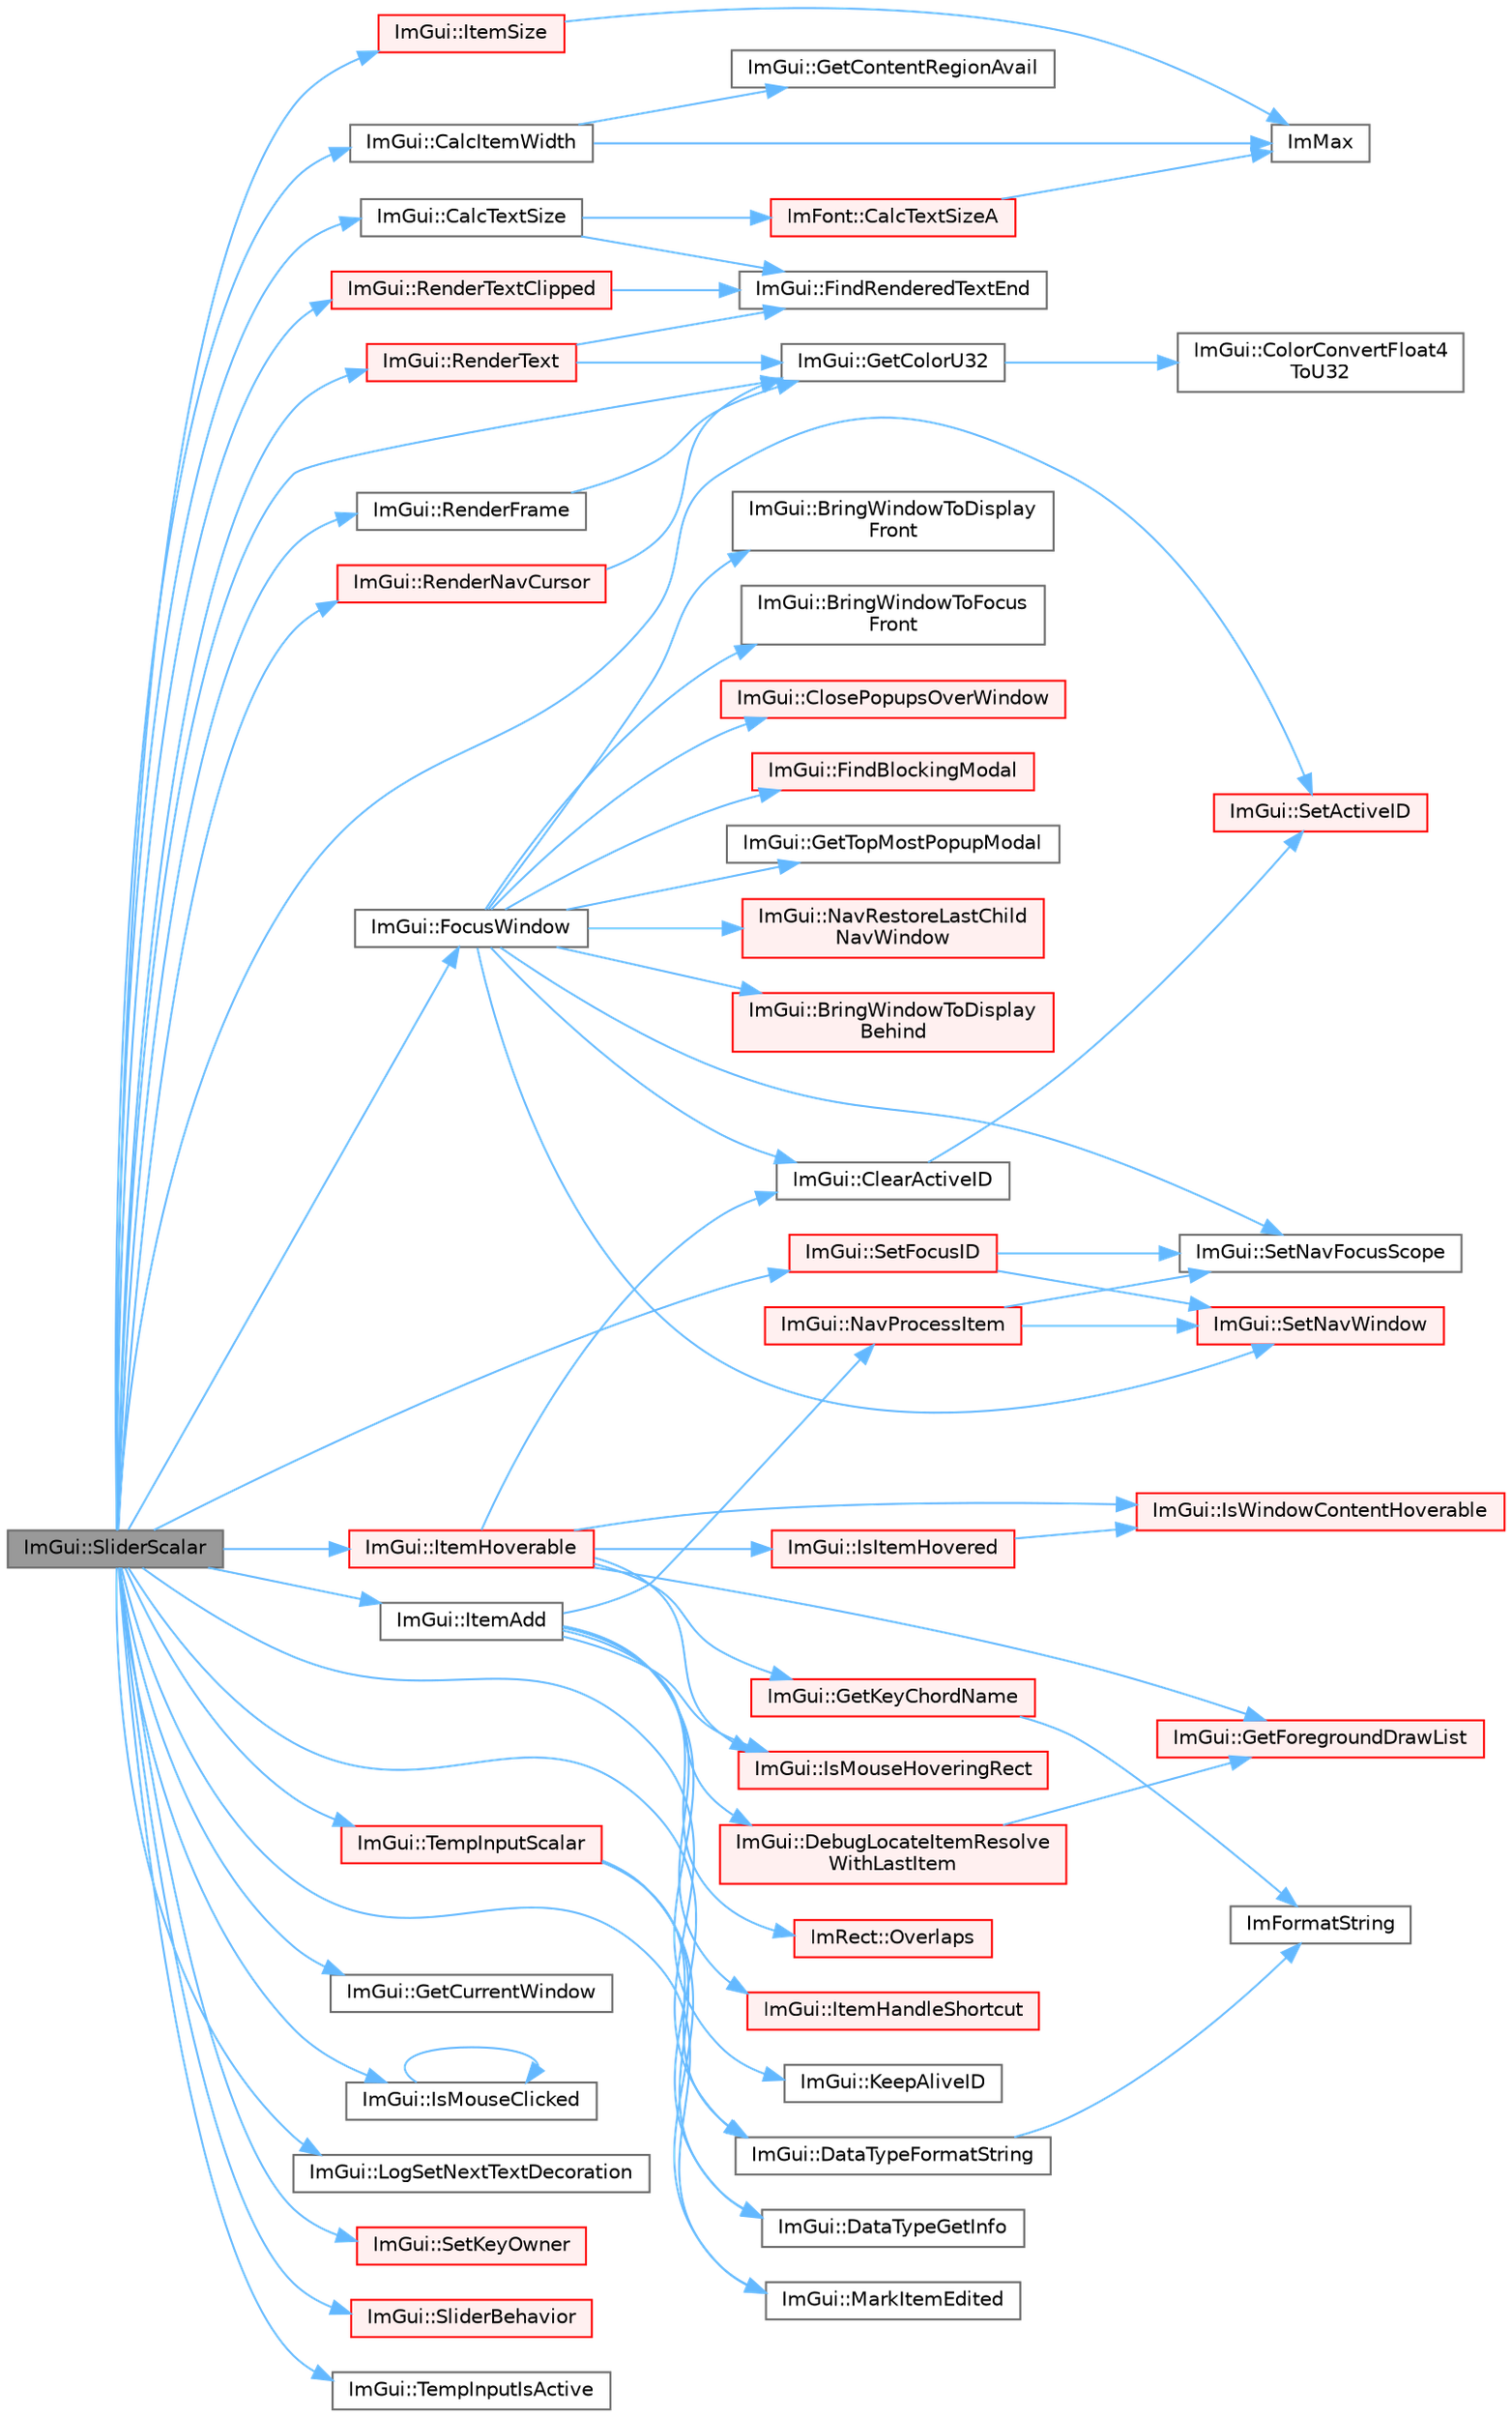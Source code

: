 digraph "ImGui::SliderScalar"
{
 // LATEX_PDF_SIZE
  bgcolor="transparent";
  edge [fontname=Helvetica,fontsize=10,labelfontname=Helvetica,labelfontsize=10];
  node [fontname=Helvetica,fontsize=10,shape=box,height=0.2,width=0.4];
  rankdir="LR";
  Node1 [id="Node000001",label="ImGui::SliderScalar",height=0.2,width=0.4,color="gray40", fillcolor="grey60", style="filled", fontcolor="black",tooltip=" "];
  Node1 -> Node2 [id="edge71_Node000001_Node000002",color="steelblue1",style="solid",tooltip=" "];
  Node2 [id="Node000002",label="ImGui::CalcItemWidth",height=0.2,width=0.4,color="grey40", fillcolor="white", style="filled",URL="$namespace_im_gui.html#ab3b3ba92ebd8bca4a552dd93321a1994",tooltip=" "];
  Node2 -> Node3 [id="edge72_Node000002_Node000003",color="steelblue1",style="solid",tooltip=" "];
  Node3 [id="Node000003",label="ImGui::GetContentRegionAvail",height=0.2,width=0.4,color="grey40", fillcolor="white", style="filled",URL="$namespace_im_gui.html#a410c8e19b2fea8b52746ca11b3930301",tooltip=" "];
  Node2 -> Node4 [id="edge73_Node000002_Node000004",color="steelblue1",style="solid",tooltip=" "];
  Node4 [id="Node000004",label="ImMax",height=0.2,width=0.4,color="grey40", fillcolor="white", style="filled",URL="$imgui__internal_8h.html#a7667efd95147d0422f140917c71a9226",tooltip=" "];
  Node1 -> Node5 [id="edge74_Node000001_Node000005",color="steelblue1",style="solid",tooltip=" "];
  Node5 [id="Node000005",label="ImGui::CalcTextSize",height=0.2,width=0.4,color="grey40", fillcolor="white", style="filled",URL="$namespace_im_gui.html#a848b9db6cc4a186751c0ecebcaadc33b",tooltip=" "];
  Node5 -> Node6 [id="edge75_Node000005_Node000006",color="steelblue1",style="solid",tooltip=" "];
  Node6 [id="Node000006",label="ImFont::CalcTextSizeA",height=0.2,width=0.4,color="red", fillcolor="#FFF0F0", style="filled",URL="$struct_im_font.html#a418146c00c3dee351a411b952cce5175",tooltip=" "];
  Node6 -> Node4 [id="edge76_Node000006_Node000004",color="steelblue1",style="solid",tooltip=" "];
  Node5 -> Node13 [id="edge77_Node000005_Node000013",color="steelblue1",style="solid",tooltip=" "];
  Node13 [id="Node000013",label="ImGui::FindRenderedTextEnd",height=0.2,width=0.4,color="grey40", fillcolor="white", style="filled",URL="$namespace_im_gui.html#a7671e1dbc803a31b06081b52a771d83f",tooltip=" "];
  Node1 -> Node14 [id="edge78_Node000001_Node000014",color="steelblue1",style="solid",tooltip=" "];
  Node14 [id="Node000014",label="ImGui::DataTypeFormatString",height=0.2,width=0.4,color="grey40", fillcolor="white", style="filled",URL="$namespace_im_gui.html#a5fda8e22d0e4721940aefcb7232b1f82",tooltip=" "];
  Node14 -> Node15 [id="edge79_Node000014_Node000015",color="steelblue1",style="solid",tooltip=" "];
  Node15 [id="Node000015",label="ImFormatString",height=0.2,width=0.4,color="grey40", fillcolor="white", style="filled",URL="$imgui_8cpp.html#a75ccaf7d676b1f567ba888ae42ac3809",tooltip=" "];
  Node1 -> Node16 [id="edge80_Node000001_Node000016",color="steelblue1",style="solid",tooltip=" "];
  Node16 [id="Node000016",label="ImGui::DataTypeGetInfo",height=0.2,width=0.4,color="grey40", fillcolor="white", style="filled",URL="$namespace_im_gui.html#a5b25ed1443e5a28d5a5725892e896578",tooltip=" "];
  Node1 -> Node17 [id="edge81_Node000001_Node000017",color="steelblue1",style="solid",tooltip=" "];
  Node17 [id="Node000017",label="ImGui::FocusWindow",height=0.2,width=0.4,color="grey40", fillcolor="white", style="filled",URL="$namespace_im_gui.html#a27aa6f2f3aa11778c6d023b1b223f262",tooltip=" "];
  Node17 -> Node18 [id="edge82_Node000017_Node000018",color="steelblue1",style="solid",tooltip=" "];
  Node18 [id="Node000018",label="ImGui::BringWindowToDisplay\lBehind",height=0.2,width=0.4,color="red", fillcolor="#FFF0F0", style="filled",URL="$namespace_im_gui.html#a8cae2f7a08f820a8d5349d1964603b20",tooltip=" "];
  Node17 -> Node20 [id="edge83_Node000017_Node000020",color="steelblue1",style="solid",tooltip=" "];
  Node20 [id="Node000020",label="ImGui::BringWindowToDisplay\lFront",height=0.2,width=0.4,color="grey40", fillcolor="white", style="filled",URL="$namespace_im_gui.html#a1f7b95f36d03751c928af7b1b745e959",tooltip=" "];
  Node17 -> Node21 [id="edge84_Node000017_Node000021",color="steelblue1",style="solid",tooltip=" "];
  Node21 [id="Node000021",label="ImGui::BringWindowToFocus\lFront",height=0.2,width=0.4,color="grey40", fillcolor="white", style="filled",URL="$namespace_im_gui.html#affe95a2dc969f0d15fbd4b588c94ac1a",tooltip=" "];
  Node17 -> Node22 [id="edge85_Node000017_Node000022",color="steelblue1",style="solid",tooltip=" "];
  Node22 [id="Node000022",label="ImGui::ClearActiveID",height=0.2,width=0.4,color="grey40", fillcolor="white", style="filled",URL="$namespace_im_gui.html#a17ff60ad1e2669130ac38a04d16eb354",tooltip=" "];
  Node22 -> Node23 [id="edge86_Node000022_Node000023",color="steelblue1",style="solid",tooltip=" "];
  Node23 [id="Node000023",label="ImGui::SetActiveID",height=0.2,width=0.4,color="red", fillcolor="#FFF0F0", style="filled",URL="$namespace_im_gui.html#a27b8ace13a8c421ee8405f0cbebe4ead",tooltip=" "];
  Node17 -> Node25 [id="edge87_Node000017_Node000025",color="steelblue1",style="solid",tooltip=" "];
  Node25 [id="Node000025",label="ImGui::ClosePopupsOverWindow",height=0.2,width=0.4,color="red", fillcolor="#FFF0F0", style="filled",URL="$namespace_im_gui.html#a0076b153c697cb85e263fcbd59340bce",tooltip=" "];
  Node17 -> Node30 [id="edge88_Node000017_Node000030",color="steelblue1",style="solid",tooltip=" "];
  Node30 [id="Node000030",label="ImGui::FindBlockingModal",height=0.2,width=0.4,color="red", fillcolor="#FFF0F0", style="filled",URL="$namespace_im_gui.html#a196705a4195b41a57470ef6553cb440c",tooltip=" "];
  Node17 -> Node31 [id="edge89_Node000017_Node000031",color="steelblue1",style="solid",tooltip=" "];
  Node31 [id="Node000031",label="ImGui::GetTopMostPopupModal",height=0.2,width=0.4,color="grey40", fillcolor="white", style="filled",URL="$namespace_im_gui.html#a6b905269b079f5e07755db52cc6e52df",tooltip=" "];
  Node17 -> Node32 [id="edge90_Node000017_Node000032",color="steelblue1",style="solid",tooltip=" "];
  Node32 [id="Node000032",label="ImGui::NavRestoreLastChild\lNavWindow",height=0.2,width=0.4,color="red", fillcolor="#FFF0F0", style="filled",URL="$namespace_im_gui.html#ae9ed208c0b64e4919e5de1cb83b2db2a",tooltip=" "];
  Node17 -> Node34 [id="edge91_Node000017_Node000034",color="steelblue1",style="solid",tooltip=" "];
  Node34 [id="Node000034",label="ImGui::SetNavFocusScope",height=0.2,width=0.4,color="grey40", fillcolor="white", style="filled",URL="$namespace_im_gui.html#ada2736a9b034b93ba877f46577bc5e8b",tooltip=" "];
  Node17 -> Node35 [id="edge92_Node000017_Node000035",color="steelblue1",style="solid",tooltip=" "];
  Node35 [id="Node000035",label="ImGui::SetNavWindow",height=0.2,width=0.4,color="red", fillcolor="#FFF0F0", style="filled",URL="$namespace_im_gui.html#aa422c756f467e650d67b4fb1b74ff5a1",tooltip=" "];
  Node1 -> Node37 [id="edge93_Node000001_Node000037",color="steelblue1",style="solid",tooltip=" "];
  Node37 [id="Node000037",label="ImGui::GetColorU32",height=0.2,width=0.4,color="grey40", fillcolor="white", style="filled",URL="$namespace_im_gui.html#a0de2d9bd347d9866511eb8d014e62556",tooltip=" "];
  Node37 -> Node38 [id="edge94_Node000037_Node000038",color="steelblue1",style="solid",tooltip=" "];
  Node38 [id="Node000038",label="ImGui::ColorConvertFloat4\lToU32",height=0.2,width=0.4,color="grey40", fillcolor="white", style="filled",URL="$namespace_im_gui.html#abe2691de0b1a71c774ab24cc91564a94",tooltip=" "];
  Node1 -> Node39 [id="edge95_Node000001_Node000039",color="steelblue1",style="solid",tooltip=" "];
  Node39 [id="Node000039",label="ImGui::GetCurrentWindow",height=0.2,width=0.4,color="grey40", fillcolor="white", style="filled",URL="$namespace_im_gui.html#ac452417b5004ca16a814a72cff153526",tooltip=" "];
  Node1 -> Node40 [id="edge96_Node000001_Node000040",color="steelblue1",style="solid",tooltip=" "];
  Node40 [id="Node000040",label="ImGui::IsMouseClicked",height=0.2,width=0.4,color="grey40", fillcolor="white", style="filled",URL="$namespace_im_gui.html#a2d430db9485d0b3d86d51d5436225495",tooltip=" "];
  Node40 -> Node40 [id="edge97_Node000040_Node000040",color="steelblue1",style="solid",tooltip=" "];
  Node1 -> Node41 [id="edge98_Node000001_Node000041",color="steelblue1",style="solid",tooltip=" "];
  Node41 [id="Node000041",label="ImGui::ItemAdd",height=0.2,width=0.4,color="grey40", fillcolor="white", style="filled",URL="$namespace_im_gui.html#a0c2ccafc8d403c02a6590ac21157b9ac",tooltip=" "];
  Node41 -> Node42 [id="edge99_Node000041_Node000042",color="steelblue1",style="solid",tooltip=" "];
  Node42 [id="Node000042",label="ImGui::DebugLocateItemResolve\lWithLastItem",height=0.2,width=0.4,color="red", fillcolor="#FFF0F0", style="filled",URL="$namespace_im_gui.html#ae8ab0d7dfc90af8e82db3ed9e7829219",tooltip=" "];
  Node42 -> Node58 [id="edge100_Node000042_Node000058",color="steelblue1",style="solid",tooltip=" "];
  Node58 [id="Node000058",label="ImGui::GetForegroundDrawList",height=0.2,width=0.4,color="red", fillcolor="#FFF0F0", style="filled",URL="$namespace_im_gui.html#a77e1a981b472415e6613a2bd0966d817",tooltip=" "];
  Node41 -> Node65 [id="edge101_Node000041_Node000065",color="steelblue1",style="solid",tooltip=" "];
  Node65 [id="Node000065",label="ImGui::IsMouseHoveringRect",height=0.2,width=0.4,color="red", fillcolor="#FFF0F0", style="filled",URL="$namespace_im_gui.html#ae0b8ea0e06c457316d6aed6c5b2a1c25",tooltip=" "];
  Node41 -> Node69 [id="edge102_Node000041_Node000069",color="steelblue1",style="solid",tooltip=" "];
  Node69 [id="Node000069",label="ImGui::ItemHandleShortcut",height=0.2,width=0.4,color="red", fillcolor="#FFF0F0", style="filled",URL="$namespace_im_gui.html#a338deb537666a886cf3ece08c07e9fa9",tooltip=" "];
  Node41 -> Node72 [id="edge103_Node000041_Node000072",color="steelblue1",style="solid",tooltip=" "];
  Node72 [id="Node000072",label="ImGui::KeepAliveID",height=0.2,width=0.4,color="grey40", fillcolor="white", style="filled",URL="$namespace_im_gui.html#a85a245c78a9f7c351636bdad6e60c488",tooltip=" "];
  Node41 -> Node73 [id="edge104_Node000041_Node000073",color="steelblue1",style="solid",tooltip=" "];
  Node73 [id="Node000073",label="ImGui::NavProcessItem",height=0.2,width=0.4,color="red", fillcolor="#FFF0F0", style="filled",URL="$namespace_im_gui.html#aa217c2f0448788f3c064bf828a8f9d8f",tooltip=" "];
  Node73 -> Node34 [id="edge105_Node000073_Node000034",color="steelblue1",style="solid",tooltip=" "];
  Node73 -> Node35 [id="edge106_Node000073_Node000035",color="steelblue1",style="solid",tooltip=" "];
  Node41 -> Node91 [id="edge107_Node000041_Node000091",color="steelblue1",style="solid",tooltip=" "];
  Node91 [id="Node000091",label="ImRect::Overlaps",height=0.2,width=0.4,color="red", fillcolor="#FFF0F0", style="filled",URL="$struct_im_rect.html#a0af3bade3781e5e7c6afdf71ccfb0d43",tooltip=" "];
  Node1 -> Node92 [id="edge108_Node000001_Node000092",color="steelblue1",style="solid",tooltip=" "];
  Node92 [id="Node000092",label="ImGui::ItemHoverable",height=0.2,width=0.4,color="red", fillcolor="#FFF0F0", style="filled",URL="$namespace_im_gui.html#a1d7304e335dbe35c4d97b67854111ed2",tooltip=" "];
  Node92 -> Node22 [id="edge109_Node000092_Node000022",color="steelblue1",style="solid",tooltip=" "];
  Node92 -> Node58 [id="edge110_Node000092_Node000058",color="steelblue1",style="solid",tooltip=" "];
  Node92 -> Node93 [id="edge111_Node000092_Node000093",color="steelblue1",style="solid",tooltip=" "];
  Node93 [id="Node000093",label="ImGui::GetKeyChordName",height=0.2,width=0.4,color="red", fillcolor="#FFF0F0", style="filled",URL="$namespace_im_gui.html#a4711f04593c21dee2ecb1f736c4da981",tooltip=" "];
  Node93 -> Node15 [id="edge112_Node000093_Node000015",color="steelblue1",style="solid",tooltip=" "];
  Node92 -> Node100 [id="edge113_Node000092_Node000100",color="steelblue1",style="solid",tooltip=" "];
  Node100 [id="Node000100",label="ImGui::IsItemHovered",height=0.2,width=0.4,color="red", fillcolor="#FFF0F0", style="filled",URL="$namespace_im_gui.html#ac9a400eff3a9561d95e80486c52a660b",tooltip=" "];
  Node100 -> Node104 [id="edge114_Node000100_Node000104",color="steelblue1",style="solid",tooltip=" "];
  Node104 [id="Node000104",label="ImGui::IsWindowContentHoverable",height=0.2,width=0.4,color="red", fillcolor="#FFF0F0", style="filled",URL="$namespace_im_gui.html#ab3095c274afa3c3d73e1d5cae190f469",tooltip=" "];
  Node92 -> Node65 [id="edge115_Node000092_Node000065",color="steelblue1",style="solid",tooltip=" "];
  Node92 -> Node104 [id="edge116_Node000092_Node000104",color="steelblue1",style="solid",tooltip=" "];
  Node1 -> Node176 [id="edge117_Node000001_Node000176",color="steelblue1",style="solid",tooltip=" "];
  Node176 [id="Node000176",label="ImGui::ItemSize",height=0.2,width=0.4,color="red", fillcolor="#FFF0F0", style="filled",URL="$namespace_im_gui.html#a4b5818a652d943ea54e0cec9fb3943d7",tooltip=" "];
  Node176 -> Node4 [id="edge118_Node000176_Node000004",color="steelblue1",style="solid",tooltip=" "];
  Node1 -> Node262 [id="edge119_Node000001_Node000262",color="steelblue1",style="solid",tooltip=" "];
  Node262 [id="Node000262",label="ImGui::LogSetNextTextDecoration",height=0.2,width=0.4,color="grey40", fillcolor="white", style="filled",URL="$namespace_im_gui.html#a66bc1e61bff5f2170bcd2d7d071eaa22",tooltip=" "];
  Node1 -> Node284 [id="edge120_Node000001_Node000284",color="steelblue1",style="solid",tooltip=" "];
  Node284 [id="Node000284",label="ImGui::MarkItemEdited",height=0.2,width=0.4,color="grey40", fillcolor="white", style="filled",URL="$namespace_im_gui.html#a83036681a36fbee2d35b5b57a1ef72e6",tooltip=" "];
  Node1 -> Node229 [id="edge121_Node000001_Node000229",color="steelblue1",style="solid",tooltip=" "];
  Node229 [id="Node000229",label="ImGui::RenderFrame",height=0.2,width=0.4,color="grey40", fillcolor="white", style="filled",URL="$namespace_im_gui.html#a6eb97ff501764c37df4ffd99ebadeba7",tooltip=" "];
  Node229 -> Node37 [id="edge122_Node000229_Node000037",color="steelblue1",style="solid",tooltip=" "];
  Node1 -> Node230 [id="edge123_Node000001_Node000230",color="steelblue1",style="solid",tooltip=" "];
  Node230 [id="Node000230",label="ImGui::RenderNavCursor",height=0.2,width=0.4,color="red", fillcolor="#FFF0F0", style="filled",URL="$namespace_im_gui.html#a2722dcfe26c7f6e8cd522102ef5b7df2",tooltip=" "];
  Node230 -> Node37 [id="edge124_Node000230_Node000037",color="steelblue1",style="solid",tooltip=" "];
  Node1 -> Node272 [id="edge125_Node000001_Node000272",color="steelblue1",style="solid",tooltip=" "];
  Node272 [id="Node000272",label="ImGui::RenderText",height=0.2,width=0.4,color="red", fillcolor="#FFF0F0", style="filled",URL="$namespace_im_gui.html#a9971ce57f2a288ac3a12df886c5550d1",tooltip=" "];
  Node272 -> Node13 [id="edge126_Node000272_Node000013",color="steelblue1",style="solid",tooltip=" "];
  Node272 -> Node37 [id="edge127_Node000272_Node000037",color="steelblue1",style="solid",tooltip=" "];
  Node1 -> Node278 [id="edge128_Node000001_Node000278",color="steelblue1",style="solid",tooltip=" "];
  Node278 [id="Node000278",label="ImGui::RenderTextClipped",height=0.2,width=0.4,color="red", fillcolor="#FFF0F0", style="filled",URL="$namespace_im_gui.html#ab362eafae794c7364a6b96ea06f38eb9",tooltip=" "];
  Node278 -> Node13 [id="edge129_Node000278_Node000013",color="steelblue1",style="solid",tooltip=" "];
  Node1 -> Node23 [id="edge130_Node000001_Node000023",color="steelblue1",style="solid",tooltip=" "];
  Node1 -> Node287 [id="edge131_Node000001_Node000287",color="steelblue1",style="solid",tooltip=" "];
  Node287 [id="Node000287",label="ImGui::SetFocusID",height=0.2,width=0.4,color="red", fillcolor="#FFF0F0", style="filled",URL="$namespace_im_gui.html#a8ad578d7141486ff12b59b0c251234e6",tooltip=" "];
  Node287 -> Node34 [id="edge132_Node000287_Node000034",color="steelblue1",style="solid",tooltip=" "];
  Node287 -> Node35 [id="edge133_Node000287_Node000035",color="steelblue1",style="solid",tooltip=" "];
  Node1 -> Node213 [id="edge134_Node000001_Node000213",color="steelblue1",style="solid",tooltip=" "];
  Node213 [id="Node000213",label="ImGui::SetKeyOwner",height=0.2,width=0.4,color="red", fillcolor="#FFF0F0", style="filled",URL="$namespace_im_gui.html#ac415798dd69ab045cda84dd14a52c3ea",tooltip=" "];
  Node1 -> Node517 [id="edge135_Node000001_Node000517",color="steelblue1",style="solid",tooltip=" "];
  Node517 [id="Node000517",label="ImGui::SliderBehavior",height=0.2,width=0.4,color="red", fillcolor="#FFF0F0", style="filled",URL="$namespace_im_gui.html#af8d5d2cfa55221448e55e51b1abcfe93",tooltip=" "];
  Node1 -> Node519 [id="edge136_Node000001_Node000519",color="steelblue1",style="solid",tooltip=" "];
  Node519 [id="Node000519",label="ImGui::TempInputIsActive",height=0.2,width=0.4,color="grey40", fillcolor="white", style="filled",URL="$namespace_im_gui.html#a4e5c8dd9a681f3b8f8f36b07d84ae0e5",tooltip=" "];
  Node1 -> Node520 [id="edge137_Node000001_Node000520",color="steelblue1",style="solid",tooltip=" "];
  Node520 [id="Node000520",label="ImGui::TempInputScalar",height=0.2,width=0.4,color="red", fillcolor="#FFF0F0", style="filled",URL="$namespace_im_gui.html#a392fed3e7db2a75abf217bf84c6abce9",tooltip=" "];
  Node520 -> Node14 [id="edge138_Node000520_Node000014",color="steelblue1",style="solid",tooltip=" "];
  Node520 -> Node16 [id="edge139_Node000520_Node000016",color="steelblue1",style="solid",tooltip=" "];
  Node520 -> Node284 [id="edge140_Node000520_Node000284",color="steelblue1",style="solid",tooltip=" "];
}
